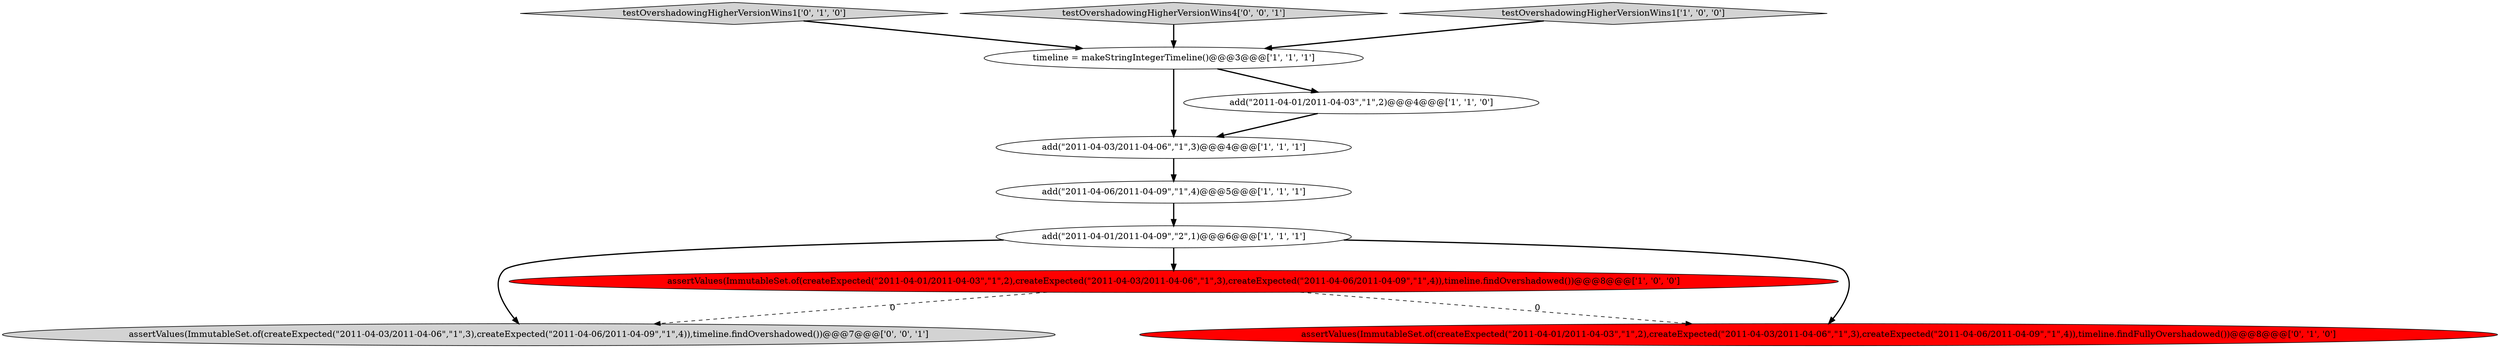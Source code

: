 digraph {
3 [style = filled, label = "add(\"2011-04-03/2011-04-06\",\"1\",3)@@@4@@@['1', '1', '1']", fillcolor = white, shape = ellipse image = "AAA0AAABBB1BBB"];
5 [style = filled, label = "assertValues(ImmutableSet.of(createExpected(\"2011-04-01/2011-04-03\",\"1\",2),createExpected(\"2011-04-03/2011-04-06\",\"1\",3),createExpected(\"2011-04-06/2011-04-09\",\"1\",4)),timeline.findOvershadowed())@@@8@@@['1', '0', '0']", fillcolor = red, shape = ellipse image = "AAA1AAABBB1BBB"];
7 [style = filled, label = "testOvershadowingHigherVersionWins1['0', '1', '0']", fillcolor = lightgray, shape = diamond image = "AAA0AAABBB2BBB"];
10 [style = filled, label = "assertValues(ImmutableSet.of(createExpected(\"2011-04-03/2011-04-06\",\"1\",3),createExpected(\"2011-04-06/2011-04-09\",\"1\",4)),timeline.findOvershadowed())@@@7@@@['0', '0', '1']", fillcolor = lightgray, shape = ellipse image = "AAA0AAABBB3BBB"];
6 [style = filled, label = "add(\"2011-04-01/2011-04-09\",\"2\",1)@@@6@@@['1', '1', '1']", fillcolor = white, shape = ellipse image = "AAA0AAABBB1BBB"];
4 [style = filled, label = "add(\"2011-04-06/2011-04-09\",\"1\",4)@@@5@@@['1', '1', '1']", fillcolor = white, shape = ellipse image = "AAA0AAABBB1BBB"];
2 [style = filled, label = "add(\"2011-04-01/2011-04-03\",\"1\",2)@@@4@@@['1', '1', '0']", fillcolor = white, shape = ellipse image = "AAA0AAABBB1BBB"];
8 [style = filled, label = "assertValues(ImmutableSet.of(createExpected(\"2011-04-01/2011-04-03\",\"1\",2),createExpected(\"2011-04-03/2011-04-06\",\"1\",3),createExpected(\"2011-04-06/2011-04-09\",\"1\",4)),timeline.findFullyOvershadowed())@@@8@@@['0', '1', '0']", fillcolor = red, shape = ellipse image = "AAA1AAABBB2BBB"];
9 [style = filled, label = "testOvershadowingHigherVersionWins4['0', '0', '1']", fillcolor = lightgray, shape = diamond image = "AAA0AAABBB3BBB"];
1 [style = filled, label = "testOvershadowingHigherVersionWins1['1', '0', '0']", fillcolor = lightgray, shape = diamond image = "AAA0AAABBB1BBB"];
0 [style = filled, label = "timeline = makeStringIntegerTimeline()@@@3@@@['1', '1', '1']", fillcolor = white, shape = ellipse image = "AAA0AAABBB1BBB"];
6->8 [style = bold, label=""];
0->3 [style = bold, label=""];
5->8 [style = dashed, label="0"];
6->5 [style = bold, label=""];
7->0 [style = bold, label=""];
1->0 [style = bold, label=""];
9->0 [style = bold, label=""];
5->10 [style = dashed, label="0"];
4->6 [style = bold, label=""];
3->4 [style = bold, label=""];
6->10 [style = bold, label=""];
2->3 [style = bold, label=""];
0->2 [style = bold, label=""];
}
